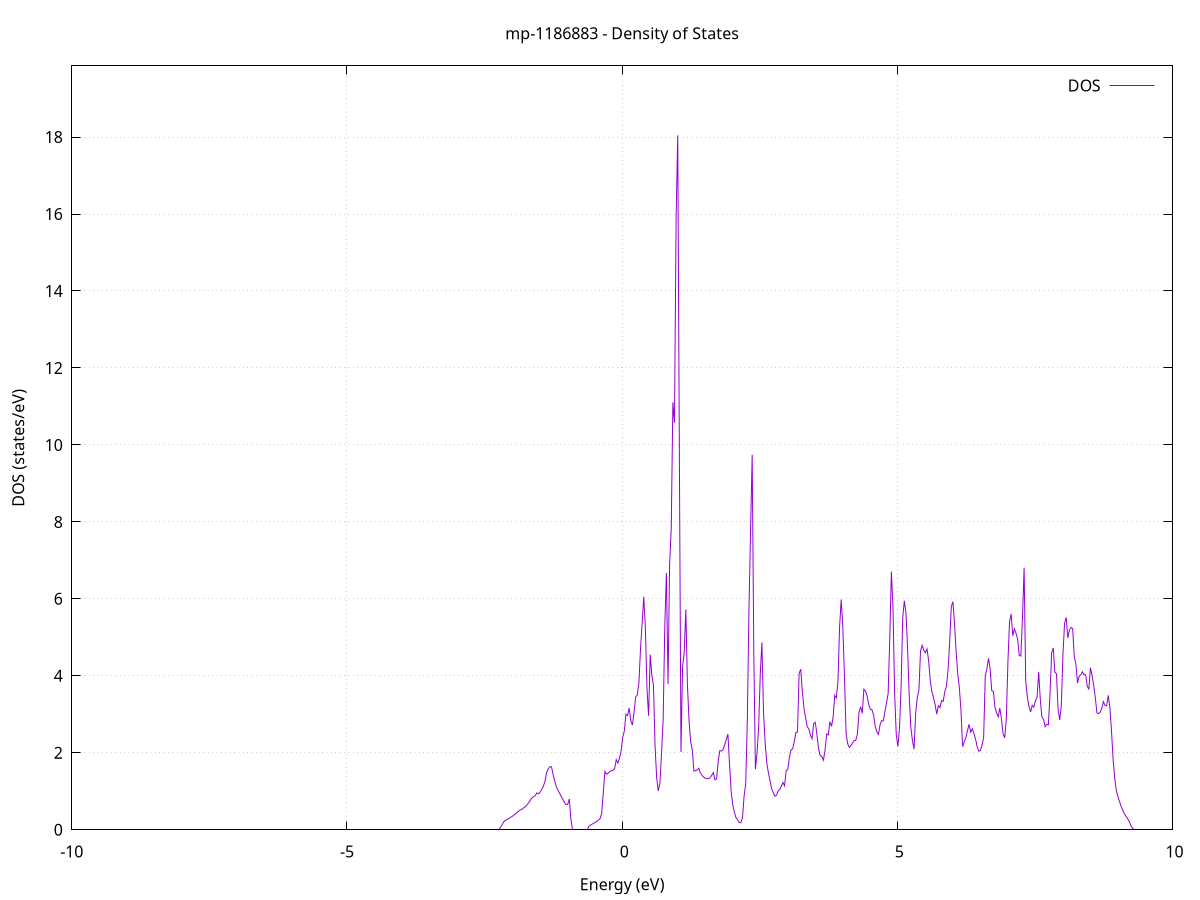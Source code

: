 set title 'mp-1186883 - Density of States'
set xlabel 'Energy (eV)'
set ylabel 'DOS (states/eV)'
set grid
set xrange [-10:10]
set yrange [0:19.849]
set xzeroaxis lt -1
set terminal png size 800,600
set output 'mp-1186883_dos_gnuplot.png'
plot '-' using 1:2 with lines title 'DOS'
-46.752000 0.000000
-46.722600 0.000000
-46.693200 0.000000
-46.663800 0.000000
-46.634400 0.000000
-46.604900 0.000000
-46.575500 0.000000
-46.546100 0.000000
-46.516700 0.000000
-46.487300 0.000000
-46.457900 0.000000
-46.428500 0.000000
-46.399100 0.000000
-46.369700 0.000000
-46.340300 0.000000
-46.310800 0.000000
-46.281400 0.000000
-46.252000 0.000000
-46.222600 0.000000
-46.193200 0.000000
-46.163800 0.000000
-46.134400 0.000000
-46.105000 0.000000
-46.075600 0.000000
-46.046200 0.000000
-46.016700 0.000000
-45.987300 0.000000
-45.957900 0.000000
-45.928500 0.000000
-45.899100 0.000000
-45.869700 0.000000
-45.840300 0.000000
-45.810900 0.000000
-45.781500 0.000000
-45.752100 0.000000
-45.722600 0.000000
-45.693200 0.000000
-45.663800 0.000000
-45.634400 0.000000
-45.605000 0.000000
-45.575600 0.000000
-45.546200 0.000000
-45.516800 0.000000
-45.487400 0.000000
-45.458000 0.000000
-45.428500 0.000000
-45.399100 0.000000
-45.369700 0.000000
-45.340300 0.000000
-45.310900 0.000000
-45.281500 0.000000
-45.252100 0.000000
-45.222700 0.000000
-45.193300 0.000000
-45.163900 0.000000
-45.134400 0.000000
-45.105000 0.000000
-45.075600 0.000000
-45.046200 0.000000
-45.016800 0.000000
-44.987400 0.000000
-44.958000 0.000000
-44.928600 0.000000
-44.899200 0.000000
-44.869800 0.000000
-44.840300 0.000000
-44.810900 0.000000
-44.781500 0.000000
-44.752100 0.000000
-44.722700 0.000000
-44.693300 0.000000
-44.663900 0.000000
-44.634500 0.000000
-44.605100 0.000000
-44.575700 0.000000
-44.546200 0.000000
-44.516800 0.000000
-44.487400 0.000000
-44.458000 0.000000
-44.428600 0.000000
-44.399200 0.000000
-44.369800 0.000000
-44.340400 0.000000
-44.311000 0.000000
-44.281600 0.000000
-44.252100 0.000000
-44.222700 0.000000
-44.193300 0.000000
-44.163900 0.000000
-44.134500 0.000000
-44.105100 0.000000
-44.075700 0.000000
-44.046300 0.000000
-44.016900 0.000000
-43.987500 0.000000
-43.958000 0.000000
-43.928600 0.000000
-43.899200 0.000000
-43.869800 0.000000
-43.840400 0.000000
-43.811000 0.000000
-43.781600 0.000000
-43.752200 0.000000
-43.722800 0.000000
-43.693300 0.000000
-43.663900 0.000000
-43.634500 0.000000
-43.605100 0.000000
-43.575700 0.000000
-43.546300 0.000000
-43.516900 0.000000
-43.487500 0.000000
-43.458100 0.000000
-43.428700 0.000000
-43.399200 0.000000
-43.369800 0.000000
-43.340400 0.000000
-43.311000 0.000000
-43.281600 0.000000
-43.252200 0.000000
-43.222800 0.000000
-43.193400 0.000000
-43.164000 0.000000
-43.134600 0.000000
-43.105100 0.000000
-43.075700 0.000000
-43.046300 0.000000
-43.016900 0.000000
-42.987500 0.000000
-42.958100 0.000000
-42.928700 0.000000
-42.899300 0.000000
-42.869900 0.000000
-42.840500 0.000000
-42.811000 0.000000
-42.781600 0.000000
-42.752200 0.000000
-42.722800 0.000000
-42.693400 0.000000
-42.664000 0.000000
-42.634600 0.000000
-42.605200 0.000000
-42.575800 0.000000
-42.546400 0.000000
-42.516900 0.000000
-42.487500 0.000000
-42.458100 0.000000
-42.428700 0.000000
-42.399300 0.000000
-42.369900 0.000000
-42.340500 0.000000
-42.311100 0.000000
-42.281700 0.000000
-42.252300 0.000000
-42.222800 0.000000
-42.193400 0.000000
-42.164000 0.000000
-42.134600 0.000000
-42.105200 0.000000
-42.075800 0.000000
-42.046400 0.000000
-42.017000 0.000000
-41.987600 0.000000
-41.958200 0.000000
-41.928700 0.000000
-41.899300 0.000000
-41.869900 0.000000
-41.840500 0.000000
-41.811100 0.000000
-41.781700 0.000000
-41.752300 0.000000
-41.722900 0.000000
-41.693500 0.000000
-41.664100 0.000000
-41.634600 0.000000
-41.605200 0.000000
-41.575800 0.000000
-41.546400 0.000000
-41.517000 0.000000
-41.487600 0.000000
-41.458200 0.000000
-41.428800 0.000000
-41.399400 0.000000
-41.370000 0.000000
-41.340500 0.000000
-41.311100 0.000000
-41.281700 0.000000
-41.252300 0.000000
-41.222900 0.000000
-41.193500 0.000000
-41.164100 0.000000
-41.134700 0.000000
-41.105300 0.000000
-41.075900 0.000000
-41.046400 0.000000
-41.017000 0.000000
-40.987600 0.000000
-40.958200 0.000000
-40.928800 0.000000
-40.899400 0.000000
-40.870000 0.000000
-40.840600 0.000000
-40.811200 0.000000
-40.781800 0.000000
-40.752300 0.000000
-40.722900 0.000000
-40.693500 0.000000
-40.664100 0.000000
-40.634700 0.000000
-40.605300 0.000000
-40.575900 0.000000
-40.546500 0.000000
-40.517100 0.000000
-40.487700 0.000000
-40.458200 0.000000
-40.428800 0.000000
-40.399400 0.000000
-40.370000 0.000000
-40.340600 0.000000
-40.311200 0.000000
-40.281800 0.000000
-40.252400 0.000000
-40.223000 0.000000
-40.193600 0.000000
-40.164100 0.000000
-40.134700 0.000000
-40.105300 0.000000
-40.075900 0.000000
-40.046500 0.000000
-40.017100 0.000000
-39.987700 0.000000
-39.958300 0.000000
-39.928900 0.000000
-39.899500 0.000000
-39.870000 0.000000
-39.840600 0.000000
-39.811200 0.000000
-39.781800 0.000000
-39.752400 0.000000
-39.723000 0.000000
-39.693600 0.000000
-39.664200 0.000000
-39.634800 0.000000
-39.605300 0.000000
-39.575900 0.000000
-39.546500 0.000000
-39.517100 0.000000
-39.487700 0.000000
-39.458300 0.000000
-39.428900 0.000000
-39.399500 0.000000
-39.370100 0.000000
-39.340700 0.000000
-39.311200 0.000000
-39.281800 0.000000
-39.252400 0.000000
-39.223000 0.000000
-39.193600 0.000000
-39.164200 0.000000
-39.134800 0.000000
-39.105400 0.000000
-39.076000 0.000000
-39.046600 0.000000
-39.017100 0.000000
-38.987700 0.000000
-38.958300 0.000000
-38.928900 0.000000
-38.899500 0.000000
-38.870100 0.000000
-38.840700 0.000000
-38.811300 0.000000
-38.781900 0.000000
-38.752500 0.000000
-38.723000 0.000000
-38.693600 0.000000
-38.664200 0.000000
-38.634800 0.000000
-38.605400 0.000000
-38.576000 0.000000
-38.546600 0.000000
-38.517200 0.000000
-38.487800 0.000000
-38.458400 0.000000
-38.428900 0.000000
-38.399500 0.000000
-38.370100 0.000000
-38.340700 0.000000
-38.311300 0.000000
-38.281900 0.000000
-38.252500 0.000000
-38.223100 0.000000
-38.193700 0.000000
-38.164300 0.000000
-38.134800 0.000000
-38.105400 0.000000
-38.076000 0.000000
-38.046600 0.000000
-38.017200 0.000000
-37.987800 0.000000
-37.958400 0.000000
-37.929000 0.000000
-37.899600 0.000000
-37.870200 0.000000
-37.840700 0.000000
-37.811300 0.000000
-37.781900 0.000000
-37.752500 0.000000
-37.723100 0.000000
-37.693700 0.000000
-37.664300 0.000000
-37.634900 0.000000
-37.605500 0.000000
-37.576100 0.000000
-37.546600 0.000000
-37.517200 0.000000
-37.487800 0.000000
-37.458400 0.000000
-37.429000 0.000000
-37.399600 0.000000
-37.370200 0.000000
-37.340800 0.000000
-37.311400 0.000000
-37.282000 0.000000
-37.252500 0.000000
-37.223100 0.000000
-37.193700 0.000000
-37.164300 0.000000
-37.134900 0.000000
-37.105500 0.000000
-37.076100 0.000000
-37.046700 0.000000
-37.017300 0.000000
-36.987900 0.000000
-36.958400 0.000000
-36.929000 0.000000
-36.899600 0.000000
-36.870200 0.000000
-36.840800 0.000000
-36.811400 0.000000
-36.782000 0.000000
-36.752600 0.000000
-36.723200 0.000000
-36.693800 0.000000
-36.664300 0.000000
-36.634900 0.000000
-36.605500 0.000000
-36.576100 0.000000
-36.546700 0.000000
-36.517300 0.000000
-36.487900 0.000000
-36.458500 0.000000
-36.429100 0.000000
-36.399700 0.000000
-36.370200 0.000000
-36.340800 0.000000
-36.311400 0.000000
-36.282000 0.000000
-36.252600 0.000000
-36.223200 0.000000
-36.193800 0.000000
-36.164400 0.000000
-36.135000 0.000000
-36.105600 0.000000
-36.076100 0.000000
-36.046700 0.000000
-36.017300 0.000000
-35.987900 0.000000
-35.958500 0.000000
-35.929100 0.000000
-35.899700 0.000000
-35.870300 0.000000
-35.840900 0.000000
-35.811500 0.000000
-35.782000 0.000000
-35.752600 0.000000
-35.723200 0.000000
-35.693800 0.000000
-35.664400 0.000000
-35.635000 0.000000
-35.605600 0.000000
-35.576200 0.000000
-35.546800 0.000000
-35.517400 0.000000
-35.487900 0.000000
-35.458500 0.000000
-35.429100 0.000000
-35.399700 0.000000
-35.370300 0.000000
-35.340900 0.000000
-35.311500 0.000000
-35.282100 0.000000
-35.252700 0.000000
-35.223200 0.000000
-35.193800 0.000000
-35.164400 0.000000
-35.135000 0.000000
-35.105600 0.000000
-35.076200 0.000000
-35.046800 0.000000
-35.017400 0.000000
-34.988000 0.000000
-34.958600 0.000000
-34.929100 0.000000
-34.899700 0.000000
-34.870300 0.000000
-34.840900 0.000000
-34.811500 0.000000
-34.782100 0.000000
-34.752700 0.000000
-34.723300 0.000000
-34.693900 0.000000
-34.664500 0.000000
-34.635000 0.000000
-34.605600 0.000000
-34.576200 0.000000
-34.546800 0.000000
-34.517400 0.000000
-34.488000 0.000000
-34.458600 0.000000
-34.429200 0.000000
-34.399800 0.000000
-34.370400 0.000000
-34.340900 0.000000
-34.311500 0.000000
-34.282100 0.000000
-34.252700 0.000000
-34.223300 0.000000
-34.193900 0.000000
-34.164500 0.000000
-34.135100 0.000000
-34.105700 0.000000
-34.076300 0.000000
-34.046800 0.000000
-34.017400 0.000000
-33.988000 0.000000
-33.958600 0.000000
-33.929200 0.000000
-33.899800 0.000000
-33.870400 0.000000
-33.841000 0.000000
-33.811600 0.000000
-33.782200 0.000000
-33.752700 0.000000
-33.723300 0.000000
-33.693900 0.000000
-33.664500 0.000000
-33.635100 0.000000
-33.605700 0.000000
-33.576300 0.000000
-33.546900 0.000000
-33.517500 0.000000
-33.488100 0.000000
-33.458600 0.000000
-33.429200 0.000000
-33.399800 0.000000
-33.370400 0.000000
-33.341000 0.000000
-33.311600 0.000000
-33.282200 0.000000
-33.252800 0.000000
-33.223400 0.000000
-33.194000 0.000000
-33.164500 0.000000
-33.135100 0.000000
-33.105700 0.000000
-33.076300 0.000000
-33.046900 0.000000
-33.017500 0.000000
-32.988100 0.000000
-32.958700 0.000000
-32.929300 0.000000
-32.899900 0.000000
-32.870400 0.000000
-32.841000 0.000000
-32.811600 0.000000
-32.782200 0.000000
-32.752800 0.000000
-32.723400 0.000000
-32.694000 0.000000
-32.664600 0.000000
-32.635200 0.000000
-32.605800 0.000000
-32.576300 0.000000
-32.546900 0.000000
-32.517500 0.000000
-32.488100 0.000000
-32.458700 0.000000
-32.429300 0.000000
-32.399900 0.000000
-32.370500 0.000000
-32.341100 0.000000
-32.311700 0.000000
-32.282200 0.000000
-32.252800 0.000000
-32.223400 0.000000
-32.194000 0.000000
-32.164600 0.000000
-32.135200 0.000000
-32.105800 0.000000
-32.076400 0.000000
-32.047000 0.000000
-32.017600 0.000000
-31.988100 0.000000
-31.958700 0.000000
-31.929300 0.000000
-31.899900 0.000000
-31.870500 0.000000
-31.841100 0.000000
-31.811700 0.000000
-31.782300 0.000000
-31.752900 0.000000
-31.723500 0.000000
-31.694000 0.000000
-31.664600 0.000000
-31.635200 0.000000
-31.605800 0.000000
-31.576400 0.000000
-31.547000 0.000000
-31.517600 0.000000
-31.488200 0.000000
-31.458800 0.000000
-31.429400 0.000000
-31.399900 0.000000
-31.370500 0.000000
-31.341100 0.000000
-31.311700 0.000000
-31.282300 0.000000
-31.252900 0.000000
-31.223500 0.000000
-31.194100 0.000000
-31.164700 0.000000
-31.135300 0.000000
-31.105800 0.000000
-31.076400 0.000000
-31.047000 0.000000
-31.017600 0.000000
-30.988200 0.000000
-30.958800 0.000000
-30.929400 0.000000
-30.900000 0.000000
-30.870600 0.000000
-30.841100 0.000000
-30.811700 0.000000
-30.782300 0.000000
-30.752900 0.000000
-30.723500 0.000000
-30.694100 0.000000
-30.664700 0.000000
-30.635300 0.000000
-30.605900 0.000000
-30.576500 0.000000
-30.547000 0.000000
-30.517600 0.000000
-30.488200 0.000000
-30.458800 0.000000
-30.429400 0.000000
-30.400000 0.000000
-30.370600 0.000000
-30.341200 0.000000
-30.311800 0.000000
-30.282400 0.000000
-30.252900 0.000000
-30.223500 0.000000
-30.194100 0.000000
-30.164700 0.000000
-30.135300 0.000000
-30.105900 0.000000
-30.076500 0.000000
-30.047100 0.000000
-30.017700 0.000000
-29.988300 0.000000
-29.958800 0.000000
-29.929400 0.000000
-29.900000 0.000000
-29.870600 0.000000
-29.841200 0.000000
-29.811800 0.000000
-29.782400 0.000000
-29.753000 0.000000
-29.723600 0.000000
-29.694200 0.000000
-29.664700 0.000000
-29.635300 0.000000
-29.605900 0.000000
-29.576500 0.000000
-29.547100 0.000000
-29.517700 0.000000
-29.488300 0.000000
-29.458900 0.000000
-29.429500 0.000000
-29.400100 0.000000
-29.370600 0.000000
-29.341200 0.000000
-29.311800 0.000000
-29.282400 0.000000
-29.253000 0.000000
-29.223600 0.000000
-29.194200 0.000000
-29.164800 0.000000
-29.135400 0.000000
-29.106000 0.000000
-29.076500 0.000000
-29.047100 0.000000
-29.017700 0.000000
-28.988300 0.000000
-28.958900 0.000000
-28.929500 0.000000
-28.900100 0.000000
-28.870700 0.000000
-28.841300 0.000000
-28.811900 0.000000
-28.782400 0.000000
-28.753000 0.000000
-28.723600 0.000000
-28.694200 0.000000
-28.664800 0.000000
-28.635400 0.000000
-28.606000 0.000000
-28.576600 0.000000
-28.547200 0.000000
-28.517800 0.000000
-28.488300 0.000000
-28.458900 0.000000
-28.429500 0.000000
-28.400100 0.000000
-28.370700 0.000000
-28.341300 0.000000
-28.311900 0.000000
-28.282500 0.000000
-28.253100 0.000000
-28.223700 0.000000
-28.194200 0.000000
-28.164800 0.000000
-28.135400 0.000000
-28.106000 0.000000
-28.076600 0.000000
-28.047200 0.000000
-28.017800 0.000000
-27.988400 0.000000
-27.959000 0.000000
-27.929600 0.000000
-27.900100 0.000000
-27.870700 0.000000
-27.841300 0.000000
-27.811900 0.000000
-27.782500 0.000000
-27.753100 119.553600
-27.723700 0.000000
-27.694300 0.000000
-27.664900 0.000000
-27.635500 0.000000
-27.606000 0.000000
-27.576600 0.000000
-27.547200 0.000000
-27.517800 0.000000
-27.488400 0.000000
-27.459000 0.000000
-27.429600 0.000000
-27.400200 0.000000
-27.370800 0.000000
-27.341400 0.000000
-27.311900 0.000000
-27.282500 0.000000
-27.253100 0.000000
-27.223700 0.000000
-27.194300 0.000000
-27.164900 0.000000
-27.135500 0.000000
-27.106100 0.000000
-27.076700 0.000000
-27.047300 0.000000
-27.017800 0.000000
-26.988400 0.000000
-26.959000 0.000000
-26.929600 0.000000
-26.900200 0.000000
-26.870800 0.000000
-26.841400 0.000000
-26.812000 0.000000
-26.782600 0.000000
-26.753100 0.000000
-26.723700 0.000000
-26.694300 0.000000
-26.664900 0.000000
-26.635500 0.000000
-26.606100 0.000000
-26.576700 0.000000
-26.547300 0.000000
-26.517900 0.000000
-26.488500 0.000000
-26.459000 0.000000
-26.429600 0.000000
-26.400200 0.000000
-26.370800 0.000000
-26.341400 0.000000
-26.312000 0.000000
-26.282600 0.000000
-26.253200 0.000000
-26.223800 0.000000
-26.194400 0.000000
-26.164900 0.000000
-26.135500 0.000000
-26.106100 0.000000
-26.076700 0.000000
-26.047300 0.000000
-26.017900 0.000000
-25.988500 0.000000
-25.959100 0.000000
-25.929700 0.000000
-25.900300 0.000000
-25.870800 0.000000
-25.841400 0.000000
-25.812000 0.000000
-25.782600 0.000000
-25.753200 0.000000
-25.723800 0.000000
-25.694400 0.000000
-25.665000 0.000000
-25.635600 0.000000
-25.606200 0.000000
-25.576700 0.000000
-25.547300 0.000000
-25.517900 0.000000
-25.488500 0.000000
-25.459100 0.000000
-25.429700 0.000000
-25.400300 0.000000
-25.370900 0.000000
-25.341500 0.000000
-25.312100 0.000000
-25.282600 0.000000
-25.253200 0.000000
-25.223800 0.000000
-25.194400 0.000000
-25.165000 0.000000
-25.135600 0.000000
-25.106200 0.000000
-25.076800 0.000000
-25.047400 0.000000
-25.018000 0.000000
-24.988500 0.000000
-24.959100 0.000000
-24.929700 0.000000
-24.900300 0.000000
-24.870900 0.000000
-24.841500 0.000000
-24.812100 0.000000
-24.782700 0.000000
-24.753300 0.000000
-24.723900 0.000000
-24.694400 0.000000
-24.665000 0.000000
-24.635600 0.000000
-24.606200 0.000000
-24.576800 0.000000
-24.547400 0.000000
-24.518000 0.000000
-24.488600 0.000000
-24.459200 0.000000
-24.429800 0.000000
-24.400300 0.000000
-24.370900 0.000000
-24.341500 0.000000
-24.312100 0.000000
-24.282700 0.000000
-24.253300 0.000000
-24.223900 0.000000
-24.194500 0.000000
-24.165100 0.000000
-24.135700 0.000000
-24.106200 0.000000
-24.076800 0.000000
-24.047400 0.000000
-24.018000 0.000000
-23.988600 0.000000
-23.959200 0.000000
-23.929800 0.000000
-23.900400 0.000000
-23.871000 0.000000
-23.841600 0.000000
-23.812100 0.000000
-23.782700 0.000000
-23.753300 0.000000
-23.723900 0.000000
-23.694500 0.000000
-23.665100 0.000000
-23.635700 0.000000
-23.606300 0.000000
-23.576900 0.000000
-23.547500 0.000000
-23.518000 0.000000
-23.488600 0.000000
-23.459200 0.000000
-23.429800 0.000000
-23.400400 0.000000
-23.371000 0.000000
-23.341600 0.000000
-23.312200 0.000000
-23.282800 0.000000
-23.253400 0.000000
-23.223900 0.000000
-23.194500 0.000000
-23.165100 0.000000
-23.135700 0.000000
-23.106300 0.000000
-23.076900 0.000000
-23.047500 0.000000
-23.018100 0.000000
-22.988700 0.000000
-22.959300 0.000000
-22.929800 0.000000
-22.900400 0.000000
-22.871000 0.000000
-22.841600 0.000000
-22.812200 0.000000
-22.782800 0.000000
-22.753400 0.000000
-22.724000 0.000000
-22.694600 0.000000
-22.665200 0.000000
-22.635700 0.000000
-22.606300 0.000000
-22.576900 0.000000
-22.547500 0.000000
-22.518100 0.000000
-22.488700 0.000000
-22.459300 0.000000
-22.429900 0.000000
-22.400500 0.000000
-22.371000 0.000000
-22.341600 0.000000
-22.312200 0.000000
-22.282800 0.000000
-22.253400 0.000000
-22.224000 0.000000
-22.194600 0.000000
-22.165200 0.000000
-22.135800 0.000000
-22.106400 0.000000
-22.076900 0.000000
-22.047500 0.000000
-22.018100 0.000000
-21.988700 0.000000
-21.959300 0.000000
-21.929900 0.000000
-21.900500 0.000000
-21.871100 0.000000
-21.841700 0.000000
-21.812300 0.000000
-21.782800 0.000000
-21.753400 0.000000
-21.724000 0.000000
-21.694600 0.000000
-21.665200 0.000000
-21.635800 0.000000
-21.606400 0.000000
-21.577000 0.000000
-21.547600 0.000000
-21.518200 0.000000
-21.488700 0.000000
-21.459300 0.000000
-21.429900 0.000000
-21.400500 0.000000
-21.371100 0.000000
-21.341700 0.000000
-21.312300 0.000000
-21.282900 0.000000
-21.253500 0.000000
-21.224100 0.000000
-21.194600 0.000000
-21.165200 0.000000
-21.135800 0.000000
-21.106400 0.000000
-21.077000 0.000000
-21.047600 0.000000
-21.018200 0.000000
-20.988800 0.000000
-20.959400 0.000000
-20.930000 0.000000
-20.900500 0.000000
-20.871100 0.000000
-20.841700 0.000000
-20.812300 0.000000
-20.782900 0.000000
-20.753500 0.000000
-20.724100 0.000000
-20.694700 0.000000
-20.665300 0.000000
-20.635900 0.000000
-20.606400 0.000000
-20.577000 0.000000
-20.547600 0.000000
-20.518200 0.000000
-20.488800 0.000000
-20.459400 0.000000
-20.430000 0.000000
-20.400600 0.000000
-20.371200 0.000000
-20.341800 0.000000
-20.312300 0.000000
-20.282900 0.000000
-20.253500 0.000000
-20.224100 0.000000
-20.194700 0.000000
-20.165300 0.000000
-20.135900 0.000000
-20.106500 0.000000
-20.077100 0.000000
-20.047700 0.000000
-20.018200 0.000000
-19.988800 0.000000
-19.959400 0.000000
-19.930000 0.000000
-19.900600 0.000000
-19.871200 0.000000
-19.841800 0.000000
-19.812400 0.000000
-19.783000 0.000000
-19.753600 0.000000
-19.724100 0.000000
-19.694700 0.000000
-19.665300 0.000000
-19.635900 0.000000
-19.606500 0.000000
-19.577100 0.000000
-19.547700 0.000000
-19.518300 0.000000
-19.488900 0.000000
-19.459500 0.000000
-19.430000 0.000000
-19.400600 0.000000
-19.371200 0.000000
-19.341800 0.000000
-19.312400 0.000000
-19.283000 0.000000
-19.253600 0.000000
-19.224200 0.000000
-19.194800 0.000000
-19.165400 0.000000
-19.135900 0.000000
-19.106500 0.000000
-19.077100 0.000000
-19.047700 0.000000
-19.018300 0.000000
-18.988900 0.000000
-18.959500 0.000000
-18.930100 0.000000
-18.900700 0.000000
-18.871300 0.000000
-18.841800 0.000000
-18.812400 0.000000
-18.783000 0.000000
-18.753600 0.000000
-18.724200 0.000000
-18.694800 0.000000
-18.665400 0.000000
-18.636000 0.000000
-18.606600 0.000000
-18.577200 0.000000
-18.547700 0.000000
-18.518300 0.000000
-18.488900 0.000000
-18.459500 0.000000
-18.430100 0.000000
-18.400700 0.000000
-18.371300 0.000000
-18.341900 0.000000
-18.312500 0.000000
-18.283100 0.000000
-18.253600 0.000000
-18.224200 0.000000
-18.194800 0.000000
-18.165400 0.000000
-18.136000 0.000000
-18.106600 0.000000
-18.077200 0.000000
-18.047800 0.000000
-18.018400 0.000000
-17.988900 0.000000
-17.959500 0.000000
-17.930100 0.000000
-17.900700 0.000000
-17.871300 0.000000
-17.841900 0.000000
-17.812500 0.000000
-17.783100 0.000000
-17.753700 0.000000
-17.724300 0.000000
-17.694800 0.000000
-17.665400 0.000000
-17.636000 0.000000
-17.606600 0.000000
-17.577200 0.000000
-17.547800 0.000000
-17.518400 0.000000
-17.489000 0.000000
-17.459600 0.000000
-17.430200 0.000000
-17.400700 0.000000
-17.371300 0.000000
-17.341900 0.000000
-17.312500 0.000000
-17.283100 0.000000
-17.253700 0.000000
-17.224300 0.000000
-17.194900 0.000000
-17.165500 0.000000
-17.136100 0.000000
-17.106600 0.000000
-17.077200 0.000000
-17.047800 0.000000
-17.018400 0.000000
-16.989000 0.000000
-16.959600 0.000000
-16.930200 0.000000
-16.900800 0.000000
-16.871400 0.000000
-16.842000 0.000000
-16.812500 0.000000
-16.783100 0.000000
-16.753700 0.000000
-16.724300 0.000000
-16.694900 0.000000
-16.665500 0.000000
-16.636100 0.000000
-16.606700 0.000000
-16.577300 0.000000
-16.547900 0.000000
-16.518400 0.000000
-16.489000 0.000000
-16.459600 0.000000
-16.430200 0.000000
-16.400800 0.000000
-16.371400 0.000000
-16.342000 0.000000
-16.312600 0.000000
-16.283200 0.000000
-16.253800 0.000000
-16.224300 0.000000
-16.194900 0.000000
-16.165500 0.000000
-16.136100 0.000000
-16.106700 0.000000
-16.077300 0.000000
-16.047900 0.000000
-16.018500 0.000000
-15.989100 0.000000
-15.959700 0.000000
-15.930200 0.000000
-15.900800 0.000000
-15.871400 0.000000
-15.842000 0.000000
-15.812600 0.000000
-15.783200 0.000000
-15.753800 0.000000
-15.724400 0.000000
-15.695000 0.000000
-15.665600 0.000000
-15.636100 0.000000
-15.606700 0.000000
-15.577300 0.000000
-15.547900 0.000000
-15.518500 0.000000
-15.489100 0.000000
-15.459700 0.000000
-15.430300 0.000000
-15.400900 0.000000
-15.371500 0.000000
-15.342000 0.000000
-15.312600 0.000000
-15.283200 0.000000
-15.253800 0.000000
-15.224400 0.000000
-15.195000 0.000000
-15.165600 0.000000
-15.136200 0.000000
-15.106800 0.000000
-15.077400 0.000000
-15.047900 0.000000
-15.018500 0.000000
-14.989100 0.000000
-14.959700 0.000000
-14.930300 0.000000
-14.900900 0.000000
-14.871500 0.000000
-14.842100 0.000000
-14.812700 0.000000
-14.783300 0.000000
-14.753800 0.000000
-14.724400 0.000000
-14.695000 0.000000
-14.665600 0.000000
-14.636200 0.000000
-14.606800 0.000000
-14.577400 0.000000
-14.548000 0.000000
-14.518600 0.000000
-14.489200 0.000000
-14.459700 0.000000
-14.430300 0.000000
-14.400900 0.000000
-14.371500 0.000000
-14.342100 0.000000
-14.312700 0.000000
-14.283300 0.000000
-14.253900 0.000000
-14.224500 0.000000
-14.195100 0.000000
-14.165600 0.000000
-14.136200 0.000000
-14.106800 0.000000
-14.077400 0.000000
-14.048000 0.000000
-14.018600 0.000000
-13.989200 0.000000
-13.959800 0.000000
-13.930400 0.000000
-13.901000 0.000000
-13.871500 0.000000
-13.842100 0.000000
-13.812700 0.000000
-13.783300 0.000000
-13.753900 0.000000
-13.724500 0.000000
-13.695100 0.000000
-13.665700 0.000000
-13.636300 0.000000
-13.606800 0.000000
-13.577400 0.000000
-13.548000 0.000000
-13.518600 0.000000
-13.489200 0.000000
-13.459800 0.000000
-13.430400 0.000000
-13.401000 0.000000
-13.371600 0.000000
-13.342200 0.000000
-13.312700 0.000000
-13.283300 0.000000
-13.253900 0.000000
-13.224500 0.000000
-13.195100 0.000000
-13.165700 0.000000
-13.136300 0.000000
-13.106900 0.000000
-13.077500 0.000000
-13.048100 0.000000
-13.018600 0.000000
-12.989200 0.000000
-12.959800 0.000000
-12.930400 0.000000
-12.901000 0.000000
-12.871600 0.000000
-12.842200 0.000000
-12.812800 0.000000
-12.783400 0.000000
-12.754000 0.000000
-12.724500 0.000000
-12.695100 0.000000
-12.665700 0.000000
-12.636300 0.000000
-12.606900 0.000000
-12.577500 0.000000
-12.548100 0.000000
-12.518700 0.000000
-12.489300 0.000000
-12.459900 0.000000
-12.430400 0.000000
-12.401000 0.000000
-12.371600 0.000000
-12.342200 0.000000
-12.312800 0.000000
-12.283400 0.000000
-12.254000 0.000000
-12.224600 0.000000
-12.195200 0.000000
-12.165800 0.000000
-12.136300 0.000000
-12.106900 0.000000
-12.077500 0.000000
-12.048100 8.407500
-12.018700 34.139800
-11.989300 21.654000
-11.959900 17.908200
-11.930500 5.038900
-11.901100 35.967300
-11.871700 43.837500
-11.842200 31.129200
-11.812800 36.290800
-11.783400 0.000000
-11.754000 0.000000
-11.724600 0.000000
-11.695200 0.000000
-11.665800 0.000000
-11.636400 0.000000
-11.607000 0.000000
-11.577600 0.000000
-11.548100 0.000000
-11.518700 0.000000
-11.489300 0.000000
-11.459900 0.000000
-11.430500 0.000000
-11.401100 0.000000
-11.371700 0.000000
-11.342300 0.000000
-11.312900 0.000000
-11.283500 0.000000
-11.254000 0.000000
-11.224600 0.000000
-11.195200 0.000000
-11.165800 0.000000
-11.136400 0.000000
-11.107000 0.000000
-11.077600 0.000000
-11.048200 0.000000
-11.018800 0.000000
-10.989400 0.000000
-10.959900 0.000000
-10.930500 0.000000
-10.901100 0.000000
-10.871700 0.000000
-10.842300 0.000000
-10.812900 0.000000
-10.783500 0.000000
-10.754100 0.000000
-10.724700 0.000000
-10.695300 0.000000
-10.665800 0.000000
-10.636400 0.000000
-10.607000 0.000000
-10.577600 0.000000
-10.548200 0.000000
-10.518800 0.000000
-10.489400 0.000000
-10.460000 0.000000
-10.430600 0.000000
-10.401200 0.000000
-10.371700 0.000000
-10.342300 0.000000
-10.312900 0.000000
-10.283500 0.000000
-10.254100 0.000000
-10.224700 0.000000
-10.195300 0.000000
-10.165900 0.000000
-10.136500 0.000000
-10.107100 0.000000
-10.077600 0.000000
-10.048200 0.000000
-10.018800 0.000000
-9.989400 0.000000
-9.960000 0.000000
-9.930600 0.000000
-9.901200 0.000000
-9.871800 0.000000
-9.842400 0.000000
-9.813000 0.000000
-9.783500 0.000000
-9.754100 0.000000
-9.724700 0.000000
-9.695300 0.000000
-9.665900 0.000000
-9.636500 0.000000
-9.607100 0.000000
-9.577700 0.000000
-9.548300 0.000000
-9.518800 0.000000
-9.489400 0.000000
-9.460000 0.000000
-9.430600 0.000000
-9.401200 0.000000
-9.371800 0.000000
-9.342400 0.000000
-9.313000 0.000000
-9.283600 0.000000
-9.254200 0.000000
-9.224700 0.000000
-9.195300 0.000000
-9.165900 0.000000
-9.136500 0.000000
-9.107100 0.000000
-9.077700 0.000000
-9.048300 0.000000
-9.018900 0.000000
-8.989500 0.000000
-8.960100 0.000000
-8.930600 0.000000
-8.901200 0.000000
-8.871800 0.000000
-8.842400 0.000000
-8.813000 0.000000
-8.783600 0.000000
-8.754200 0.000000
-8.724800 0.000000
-8.695400 0.000000
-8.666000 0.000000
-8.636500 0.000000
-8.607100 0.000000
-8.577700 0.000000
-8.548300 0.000000
-8.518900 0.000000
-8.489500 0.000000
-8.460100 0.000000
-8.430700 0.000000
-8.401300 0.000000
-8.371900 0.000000
-8.342400 0.000000
-8.313000 0.000000
-8.283600 0.000000
-8.254200 0.000000
-8.224800 0.000000
-8.195400 0.000000
-8.166000 0.000000
-8.136600 0.000000
-8.107200 0.000000
-8.077800 0.000000
-8.048300 0.000000
-8.018900 0.000000
-7.989500 0.000000
-7.960100 0.000000
-7.930700 0.000000
-7.901300 0.000000
-7.871900 0.000000
-7.842500 0.000000
-7.813100 0.000000
-7.783700 0.000000
-7.754200 0.000000
-7.724800 0.000000
-7.695400 0.000000
-7.666000 0.000000
-7.636600 0.000000
-7.607200 0.000000
-7.577800 0.000000
-7.548400 0.000000
-7.519000 0.000000
-7.489600 0.000000
-7.460100 0.000000
-7.430700 0.000000
-7.401300 0.000000
-7.371900 0.000000
-7.342500 0.000000
-7.313100 0.000000
-7.283700 0.000000
-7.254300 0.000000
-7.224900 0.000000
-7.195500 0.000000
-7.166000 0.000000
-7.136600 0.000000
-7.107200 0.000000
-7.077800 0.000000
-7.048400 0.000000
-7.019000 0.000000
-6.989600 0.000000
-6.960200 0.000000
-6.930800 0.000000
-6.901400 0.000000
-6.871900 0.000000
-6.842500 0.000000
-6.813100 0.000000
-6.783700 0.000000
-6.754300 0.000000
-6.724900 0.000000
-6.695500 0.000000
-6.666100 0.000000
-6.636700 0.000000
-6.607300 0.000000
-6.577800 0.000000
-6.548400 0.000000
-6.519000 0.000000
-6.489600 0.000000
-6.460200 0.000000
-6.430800 0.000000
-6.401400 0.000000
-6.372000 0.000000
-6.342600 0.000000
-6.313200 0.000000
-6.283700 0.000000
-6.254300 0.000000
-6.224900 0.000000
-6.195500 0.000000
-6.166100 0.000000
-6.136700 0.000000
-6.107300 0.000000
-6.077900 0.000000
-6.048500 0.000000
-6.019100 0.000000
-5.989600 0.000000
-5.960200 0.000000
-5.930800 0.000000
-5.901400 0.000000
-5.872000 0.000000
-5.842600 0.000000
-5.813200 0.000000
-5.783800 0.000000
-5.754400 0.000000
-5.725000 0.000000
-5.695500 0.000000
-5.666100 0.000000
-5.636700 0.000000
-5.607300 0.000000
-5.577900 0.000000
-5.548500 0.000000
-5.519100 0.000000
-5.489700 0.000000
-5.460300 0.000000
-5.430900 0.000000
-5.401400 0.000000
-5.372000 0.000000
-5.342600 0.000000
-5.313200 0.000000
-5.283800 0.000000
-5.254400 0.000000
-5.225000 0.000000
-5.195600 0.000000
-5.166200 0.000000
-5.136700 0.000000
-5.107300 0.000000
-5.077900 0.000000
-5.048500 0.000000
-5.019100 0.000000
-4.989700 0.000000
-4.960300 0.000000
-4.930900 0.000000
-4.901500 0.000000
-4.872100 0.000000
-4.842600 0.000000
-4.813200 0.000000
-4.783800 0.000000
-4.754400 0.000000
-4.725000 0.000000
-4.695600 0.000000
-4.666200 0.000000
-4.636800 0.000000
-4.607400 0.000000
-4.578000 0.000000
-4.548500 0.000000
-4.519100 0.000000
-4.489700 0.000000
-4.460300 0.000000
-4.430900 0.000000
-4.401500 0.000000
-4.372100 0.000000
-4.342700 0.000000
-4.313300 0.000000
-4.283900 0.000000
-4.254400 0.000000
-4.225000 0.000000
-4.195600 0.000000
-4.166200 0.000000
-4.136800 0.000000
-4.107400 0.000000
-4.078000 0.000000
-4.048600 0.000000
-4.019200 0.000000
-3.989800 0.000000
-3.960300 0.000000
-3.930900 0.000000
-3.901500 0.000000
-3.872100 0.000000
-3.842700 0.000000
-3.813300 0.000000
-3.783900 0.000000
-3.754500 0.000000
-3.725100 0.000000
-3.695700 0.000000
-3.666200 0.000000
-3.636800 0.000000
-3.607400 0.000000
-3.578000 0.000000
-3.548600 0.000000
-3.519200 0.000000
-3.489800 0.000000
-3.460400 0.000000
-3.431000 0.000000
-3.401600 0.000000
-3.372100 0.000000
-3.342700 0.000000
-3.313300 0.000000
-3.283900 0.000000
-3.254500 0.000000
-3.225100 0.000000
-3.195700 0.000000
-3.166300 0.000000
-3.136900 0.000000
-3.107500 0.000000
-3.078000 0.000000
-3.048600 0.000000
-3.019200 0.000000
-2.989800 0.000000
-2.960400 0.000000
-2.931000 0.000000
-2.901600 0.000000
-2.872200 0.000000
-2.842800 0.000000
-2.813400 0.000000
-2.783900 0.000000
-2.754500 0.000000
-2.725100 0.000000
-2.695700 0.000000
-2.666300 0.000000
-2.636900 0.000000
-2.607500 0.000000
-2.578100 0.000000
-2.548700 0.000000
-2.519300 0.000000
-2.489800 0.000000
-2.460400 0.000000
-2.431000 0.000000
-2.401600 0.000000
-2.372200 0.000000
-2.342800 0.000000
-2.313400 0.000000
-2.284000 0.000000
-2.254600 0.003300
-2.225200 0.033800
-2.195700 0.095900
-2.166300 0.171500
-2.136900 0.233600
-2.107500 0.252900
-2.078100 0.275500
-2.048700 0.301800
-2.019300 0.332700
-1.989900 0.355300
-1.960500 0.388400
-1.931100 0.423200
-1.901600 0.459700
-1.872200 0.493700
-1.842800 0.520500
-1.813400 0.541500
-1.784000 0.574000
-1.754600 0.608800
-1.725200 0.654700
-1.695800 0.705700
-1.666400 0.773000
-1.637000 0.825600
-1.607500 0.864200
-1.578100 0.888100
-1.548700 0.959800
-1.519300 0.934800
-1.489900 0.977700
-1.460500 1.046700
-1.431100 1.134800
-1.401700 1.260700
-1.372300 1.487900
-1.342900 1.586500
-1.313400 1.634600
-1.284000 1.636900
-1.254600 1.433200
-1.225200 1.267800
-1.195800 1.113400
-1.166400 1.030400
-1.137000 0.950400
-1.107600 0.868900
-1.078200 0.790800
-1.048800 0.710000
-1.019300 0.654200
-0.989900 0.661800
-0.960500 0.799900
-0.931100 0.280400
-0.901700 0.000000
-0.872300 0.000000
-0.842900 0.000000
-0.813500 0.000000
-0.784100 0.000000
-0.754600 0.000000
-0.725200 0.000000
-0.695800 0.000000
-0.666400 0.000000
-0.637000 0.000000
-0.607600 0.086900
-0.578200 0.116800
-0.548800 0.143700
-0.519400 0.167500
-0.490000 0.188400
-0.460500 0.219600
-0.431100 0.254500
-0.401700 0.285700
-0.372300 0.422100
-0.342900 0.958900
-0.313500 1.514400
-0.284100 1.442400
-0.254700 1.472000
-0.225300 1.511800
-0.195900 1.535400
-0.166400 1.545100
-0.137000 1.584700
-0.107600 1.821600
-0.078200 1.732400
-0.048800 1.855800
-0.019400 2.042900
0.010000 2.402300
0.039400 2.564100
0.068800 3.002700
0.098200 2.967400
0.127700 3.165500
0.157100 2.838600
0.186500 2.719700
0.215900 3.040900
0.245300 3.450400
0.274700 3.499700
0.304100 3.810500
0.333500 4.695800
0.362900 5.358500
0.392300 6.055700
0.421800 5.255800
0.451200 3.672000
0.480600 2.963800
0.510000 4.548700
0.539400 4.005400
0.568800 3.758400
0.598200 2.161900
0.627600 1.348000
0.657000 1.009000
0.686400 1.217400
0.715900 1.991700
0.745300 2.865000
0.774700 5.289300
0.804100 6.671400
0.833500 3.786800
0.862900 6.909000
0.892300 7.827700
0.921700 11.106800
0.951100 10.576100
0.980500 15.885000
1.010000 18.044700
1.039400 9.901300
1.068800 2.019300
1.098200 4.233300
1.127600 4.606600
1.157000 5.729800
1.186400 3.758200
1.215800 2.834600
1.245200 2.286300
1.274600 2.070000
1.304100 1.523700
1.333500 1.538600
1.362900 1.555000
1.392300 1.598100
1.421700 1.478800
1.451100 1.415000
1.480500 1.370200
1.509900 1.337800
1.539300 1.333900
1.568700 1.326100
1.598200 1.352100
1.627600 1.415900
1.657000 1.484500
1.686400 1.297900
1.715800 1.326000
1.745200 1.775200
1.774600 2.054800
1.804000 2.045500
1.833400 2.081000
1.862800 2.204700
1.892300 2.343800
1.921700 2.485100
1.951100 1.705400
1.980500 0.994500
2.009900 0.649600
2.039300 0.455900
2.068700 0.314800
2.098100 0.261400
2.127500 0.187100
2.156900 0.181800
2.186400 0.309700
2.215800 0.878100
2.245200 1.186900
2.274600 2.845200
2.304000 5.722300
2.333400 7.736800
2.362800 9.742600
2.392200 4.575400
2.421600 1.575800
2.451000 1.995600
2.480500 2.690100
2.509900 4.051300
2.539300 4.868400
2.568700 3.061200
2.598100 2.262900
2.627500 1.742300
2.656900 1.483100
2.686300 1.285400
2.715700 1.070100
2.745100 0.969900
2.774600 0.871200
2.804000 0.897000
2.833400 1.003800
2.862800 1.047900
2.892200 1.131500
2.921600 1.232000
2.951000 1.143200
2.980400 1.534100
3.009800 1.566800
3.039200 1.886600
3.068700 2.074000
3.098100 2.103500
3.127500 2.286500
3.156900 2.528700
3.186300 2.538900
3.215700 4.069300
3.245100 4.171300
3.274500 3.587300
3.303900 3.148300
3.333400 2.911500
3.362800 2.678200
3.392200 2.621400
3.421600 2.448600
3.451000 2.366500
3.480400 2.763300
3.509800 2.791200
3.539200 2.477400
3.568600 2.118900
3.598000 1.926100
3.627500 1.905100
3.656900 1.807500
3.686300 2.053800
3.715700 2.488900
3.745100 2.463300
3.774500 2.806900
3.803900 2.686700
3.833300 2.922000
3.862700 3.491500
3.892100 3.426300
3.921600 3.866400
3.951000 5.266300
3.980400 5.982400
4.009800 5.276000
4.039200 4.001400
4.068600 2.517700
4.098000 2.233500
4.127400 2.138100
4.156800 2.185200
4.186200 2.255500
4.215700 2.318300
4.245100 2.325700
4.274500 2.478800
4.303900 3.050100
4.333300 3.196600
4.362700 3.026300
4.392100 3.649300
4.421500 3.606300
4.450900 3.470600
4.480300 3.256000
4.509800 3.132000
4.539200 3.120400
4.568600 2.982200
4.598000 2.693000
4.627400 2.547000
4.656800 2.479900
4.686200 2.727900
4.715600 2.832500
4.745000 2.831000
4.774400 3.063300
4.803900 3.302000
4.833300 3.541500
4.862700 4.960700
4.892100 6.708300
4.921500 5.759900
4.950900 3.547600
4.980300 2.483900
5.009700 2.165000
5.039100 2.624800
5.068500 3.714300
5.098000 5.505200
5.127400 5.951100
5.156800 5.640700
5.186200 4.722800
5.215600 3.513900
5.245000 2.661100
5.274400 2.322800
5.303800 2.093600
5.333200 3.028700
5.362600 3.439800
5.392100 3.621800
5.421500 4.644500
5.450900 4.791800
5.480300 4.668600
5.509700 4.600800
5.539100 4.700200
5.568500 4.399500
5.597900 3.883100
5.627300 3.590100
5.656700 3.441400
5.686200 3.257500
5.715600 3.004100
5.745000 3.224400
5.774400 3.172400
5.803800 3.357200
5.833200 3.334100
5.862600 3.589200
5.892000 3.723900
5.921400 4.150400
5.950800 4.859800
5.980300 5.799200
6.009700 5.925100
6.039100 5.365100
6.068500 4.628500
6.097900 4.057000
6.127300 3.684700
6.156700 3.101600
6.186100 2.160300
6.215500 2.285100
6.244900 2.391000
6.274400 2.574400
6.303800 2.740600
6.333200 2.533700
6.362600 2.626900
6.392000 2.501000
6.421400 2.355900
6.450800 2.158500
6.480200 2.041300
6.509600 2.058900
6.539000 2.203200
6.568500 2.396900
6.597900 4.004100
6.627300 4.177800
6.656700 4.454500
6.686100 4.185000
6.715500 3.617200
6.744900 3.596500
6.774300 3.176000
6.803700 3.039000
6.833100 2.935600
6.862600 3.163700
6.892000 2.878400
6.921400 2.498200
6.950800 2.387300
6.980200 2.859400
7.009600 4.367700
7.039000 5.408800
7.068400 5.605300
7.097800 5.041200
7.127200 5.220200
7.156700 5.106700
7.186100 4.950500
7.215500 4.528700
7.244900 4.515200
7.274300 5.519500
7.303700 6.810700
7.333100 3.850600
7.362500 3.450300
7.391900 3.202600
7.421300 3.060100
7.450800 3.235200
7.480200 3.184600
7.509600 3.358700
7.539000 3.432700
7.568400 4.102500
7.597800 3.384500
7.627200 2.931700
7.656600 2.870700
7.686000 2.679900
7.715500 2.743600
7.744900 2.728200
7.774300 3.534700
7.803700 4.595800
7.833100 4.726100
7.862500 4.091400
7.891900 4.053200
7.921300 3.125200
7.950700 2.852200
7.980100 3.231400
8.009600 4.559700
8.039000 5.365300
8.068400 5.517000
8.097800 4.984200
8.127200 5.190000
8.156600 5.260400
8.186000 5.225400
8.215400 4.504700
8.244800 4.302600
8.274200 3.811800
8.303700 3.989700
8.333100 4.022600
8.362500 4.107500
8.391900 4.030700
8.421300 4.027600
8.450700 3.734300
8.480100 3.646100
8.509500 4.210600
8.538900 4.003900
8.568300 3.752000
8.597800 3.424000
8.627200 3.037000
8.656600 3.018000
8.686000 3.054500
8.715400 3.153200
8.744800 3.329600
8.774200 3.229000
8.803600 3.224500
8.833000 3.493700
8.862400 3.166500
8.891900 2.561900
8.921300 1.813300
8.950700 1.333000
8.980100 1.008700
9.009500 0.858600
9.038900 0.724900
9.068300 0.605100
9.097700 0.503000
9.127100 0.411600
9.156500 0.347100
9.186000 0.285700
9.215400 0.210600
9.244800 0.101400
9.274200 0.042000
9.303600 0.008600
9.333000 0.000000
9.362400 0.000000
9.391800 0.000000
9.421200 0.000000
9.450600 0.000000
9.480100 0.000000
9.509500 0.000000
9.538900 0.000000
9.568300 0.000000
9.597700 0.000000
9.627100 0.000000
9.656500 0.000000
9.685900 0.000000
9.715300 0.000000
9.744700 0.000000
9.774200 0.000000
9.803600 0.000000
9.833000 0.000000
9.862400 0.000000
9.891800 0.000000
9.921200 0.000000
9.950600 0.000000
9.980000 0.000000
10.009400 0.000000
10.038800 0.000000
10.068300 0.000000
10.097700 0.000000
10.127100 0.000000
10.156500 0.000000
10.185900 0.000000
10.215300 0.000000
10.244700 0.000000
10.274100 0.000000
10.303500 0.000000
10.332900 0.000000
10.362400 0.000000
10.391800 0.000000
10.421200 0.000000
10.450600 0.000000
10.480000 0.000000
10.509400 0.000000
10.538800 0.000000
10.568200 0.000000
10.597600 0.000000
10.627000 0.000000
10.656500 0.000000
10.685900 0.000000
10.715300 0.000000
10.744700 0.000000
10.774100 0.000000
10.803500 0.000000
10.832900 0.000000
10.862300 0.000000
10.891700 0.000000
10.921100 0.000000
10.950600 0.000000
10.980000 0.000000
11.009400 0.000000
11.038800 0.000000
11.068200 0.000000
11.097600 0.000000
11.127000 0.000000
11.156400 0.000000
11.185800 0.000000
11.215200 0.000000
11.244700 0.000000
11.274100 0.000000
11.303500 0.000000
11.332900 0.000000
11.362300 0.000000
11.391700 0.000000
11.421100 0.000000
11.450500 0.000000
11.479900 0.000000
11.509300 0.000000
11.538800 0.000000
11.568200 0.000000
11.597600 0.000000
11.627000 0.000000
11.656400 0.000000
11.685800 0.000000
11.715200 0.000000
11.744600 0.000000
11.774000 0.000000
11.803400 0.000000
11.832900 0.000000
11.862300 0.000000
11.891700 0.000000
11.921100 0.000000
11.950500 0.000000
11.979900 0.000000
12.009300 0.000000
12.038700 0.000000
12.068100 0.000000
e
